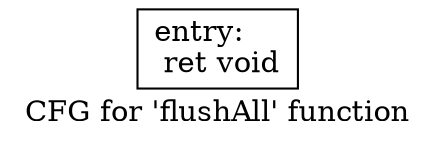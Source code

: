 digraph "CFG for 'flushAll' function" {
	label="CFG for 'flushAll' function";

	Node0x5e9e900 [shape=record,label="{entry:\l  ret void\l}"];
}
